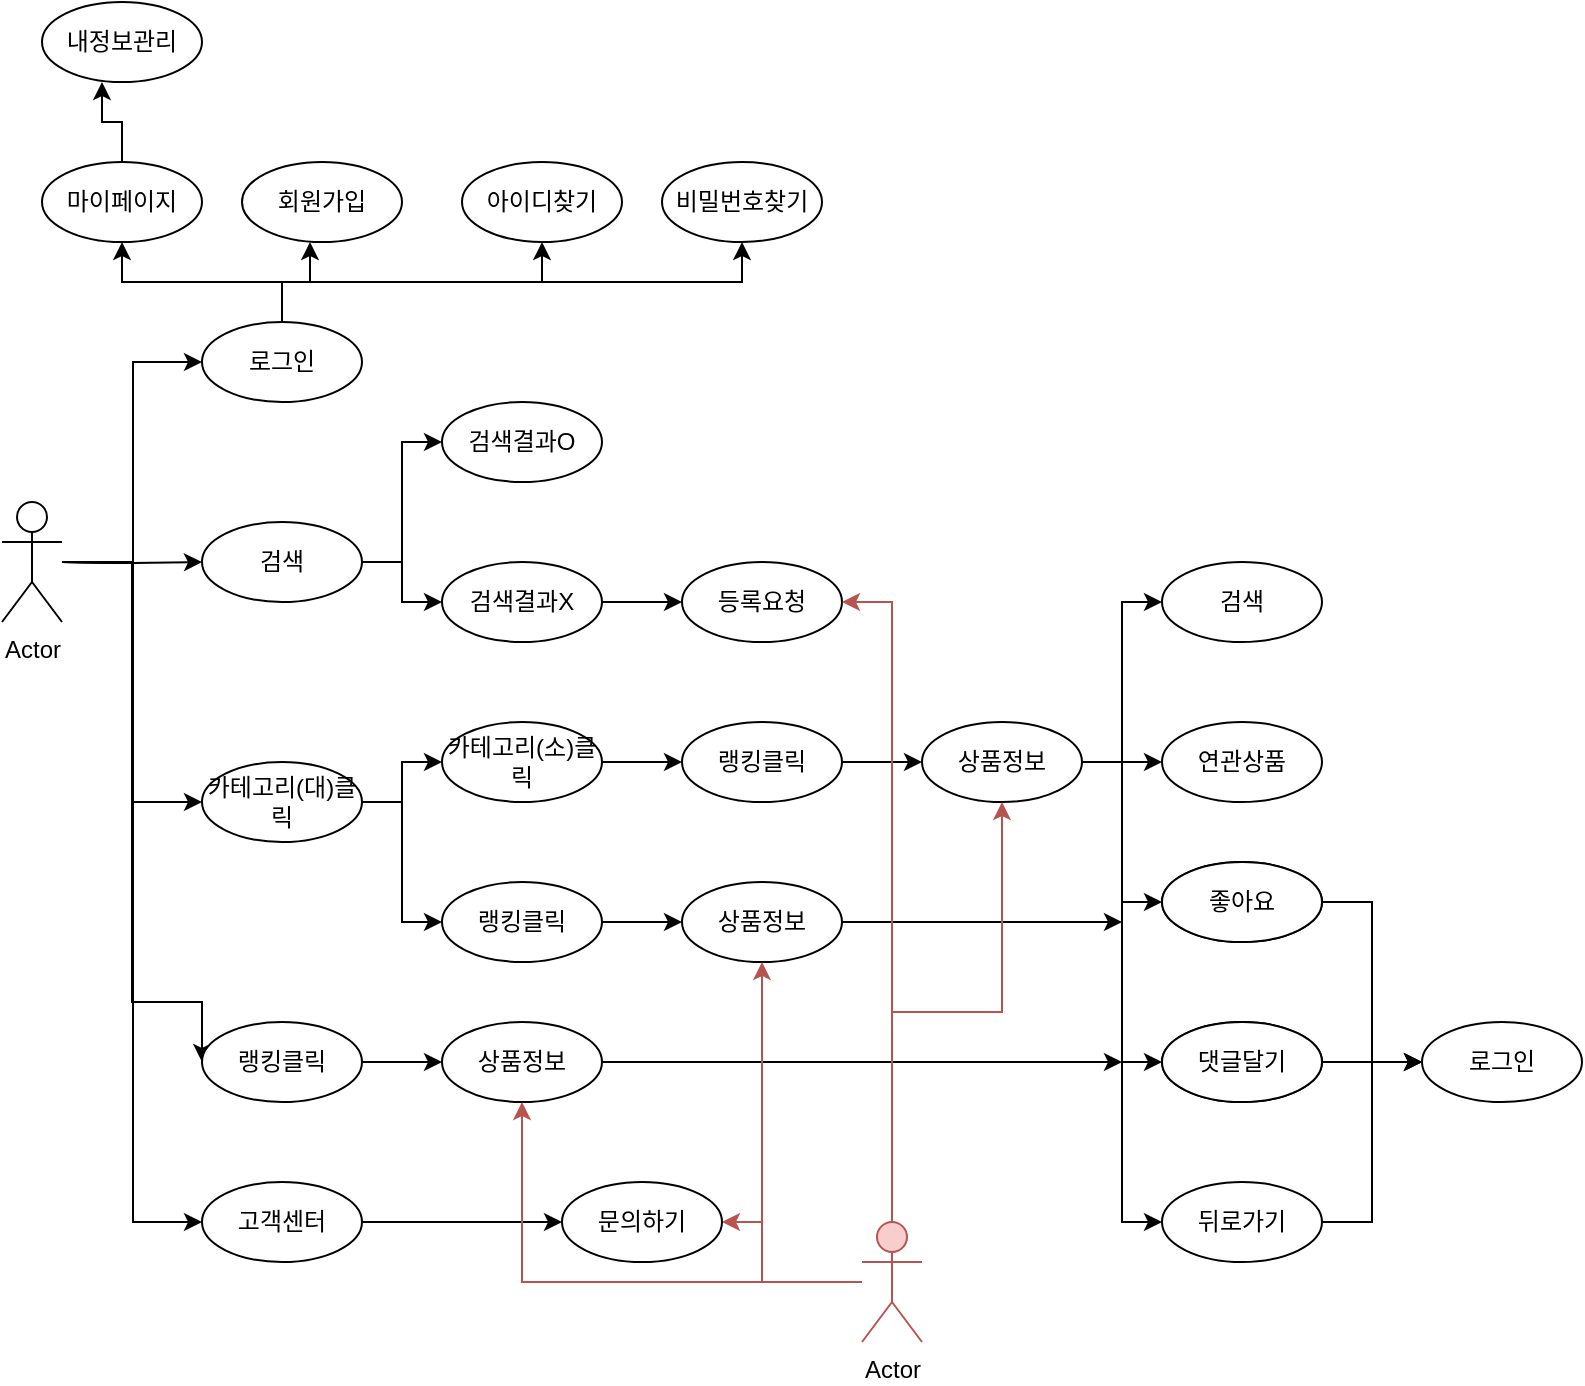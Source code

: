 <mxfile version="14.7.2" type="device"><diagram id="oE9aVQ_Zt2ZkUVkiaN49" name="Page-1"><mxGraphModel dx="1422" dy="794" grid="1" gridSize="10" guides="1" tooltips="1" connect="1" arrows="1" fold="1" page="1" pageScale="1" pageWidth="827" pageHeight="1169" math="0" shadow="0"><root><mxCell id="0"/><mxCell id="1" parent="0"/><mxCell id="n6q3ompPcKW6Qg_A-Hbj-17" style="edgeStyle=orthogonalEdgeStyle;rounded=0;orthogonalLoop=1;jettySize=auto;html=1;entryX=0;entryY=0.5;entryDx=0;entryDy=0;" edge="1" parent="1" target="n6q3ompPcKW6Qg_A-Hbj-9"><mxGeometry relative="1" as="geometry"><mxPoint x="50" y="400" as="sourcePoint"/></mxGeometry></mxCell><mxCell id="n6q3ompPcKW6Qg_A-Hbj-19" style="edgeStyle=orthogonalEdgeStyle;rounded=0;orthogonalLoop=1;jettySize=auto;html=1;entryX=0;entryY=0.5;entryDx=0;entryDy=0;" edge="1" parent="1" target="n6q3ompPcKW6Qg_A-Hbj-10"><mxGeometry relative="1" as="geometry"><mxPoint x="50" y="400" as="sourcePoint"/></mxGeometry></mxCell><mxCell id="n6q3ompPcKW6Qg_A-Hbj-20" style="edgeStyle=orthogonalEdgeStyle;rounded=0;orthogonalLoop=1;jettySize=auto;html=1;entryX=0;entryY=0.5;entryDx=0;entryDy=0;" edge="1" parent="1" target="n6q3ompPcKW6Qg_A-Hbj-11"><mxGeometry relative="1" as="geometry"><mxPoint x="50" y="400" as="sourcePoint"/></mxGeometry></mxCell><mxCell id="n6q3ompPcKW6Qg_A-Hbj-21" style="edgeStyle=orthogonalEdgeStyle;rounded=0;orthogonalLoop=1;jettySize=auto;html=1;entryX=0;entryY=0.5;entryDx=0;entryDy=0;" edge="1" parent="1" target="n6q3ompPcKW6Qg_A-Hbj-12"><mxGeometry relative="1" as="geometry"><mxPoint x="50" y="400" as="sourcePoint"/><Array as="points"><mxPoint x="85" y="400"/><mxPoint x="85" y="620"/></Array></mxGeometry></mxCell><mxCell id="n6q3ompPcKW6Qg_A-Hbj-35" style="edgeStyle=orthogonalEdgeStyle;rounded=0;orthogonalLoop=1;jettySize=auto;html=1;entryX=0;entryY=0.5;entryDx=0;entryDy=0;" edge="1" parent="1" target="n6q3ompPcKW6Qg_A-Hbj-31"><mxGeometry relative="1" as="geometry"><mxPoint x="50" y="400" as="sourcePoint"/></mxGeometry></mxCell><mxCell id="n6q3ompPcKW6Qg_A-Hbj-2" value="아이디찾기" style="ellipse;whiteSpace=wrap;html=1;" vertex="1" parent="1"><mxGeometry x="250" y="200" width="80" height="40" as="geometry"/></mxCell><mxCell id="n6q3ompPcKW6Qg_A-Hbj-24" style="edgeStyle=orthogonalEdgeStyle;rounded=0;orthogonalLoop=1;jettySize=auto;html=1;entryX=0.5;entryY=1;entryDx=0;entryDy=0;" edge="1" parent="1" source="n6q3ompPcKW6Qg_A-Hbj-9" target="n6q3ompPcKW6Qg_A-Hbj-2"><mxGeometry relative="1" as="geometry"><mxPoint x="220" y="250" as="targetPoint"/><Array as="points"><mxPoint x="160" y="260"/><mxPoint x="290" y="260"/></Array></mxGeometry></mxCell><mxCell id="n6q3ompPcKW6Qg_A-Hbj-25" style="edgeStyle=orthogonalEdgeStyle;rounded=0;orthogonalLoop=1;jettySize=auto;html=1;entryX=0.425;entryY=1;entryDx=0;entryDy=0;entryPerimeter=0;" edge="1" parent="1" source="n6q3ompPcKW6Qg_A-Hbj-9" target="n6q3ompPcKW6Qg_A-Hbj-26"><mxGeometry relative="1" as="geometry"><mxPoint x="300" y="280" as="targetPoint"/></mxGeometry></mxCell><mxCell id="n6q3ompPcKW6Qg_A-Hbj-34" style="edgeStyle=orthogonalEdgeStyle;rounded=0;orthogonalLoop=1;jettySize=auto;html=1;entryX=0.5;entryY=1;entryDx=0;entryDy=0;" edge="1" parent="1" source="n6q3ompPcKW6Qg_A-Hbj-9" target="n6q3ompPcKW6Qg_A-Hbj-33"><mxGeometry relative="1" as="geometry"><Array as="points"><mxPoint x="160" y="260"/><mxPoint x="80" y="260"/></Array></mxGeometry></mxCell><mxCell id="n6q3ompPcKW6Qg_A-Hbj-41" style="edgeStyle=orthogonalEdgeStyle;rounded=0;orthogonalLoop=1;jettySize=auto;html=1;entryX=0.5;entryY=1;entryDx=0;entryDy=0;" edge="1" parent="1" source="n6q3ompPcKW6Qg_A-Hbj-9" target="n6q3ompPcKW6Qg_A-Hbj-40"><mxGeometry relative="1" as="geometry"><Array as="points"><mxPoint x="160" y="260"/><mxPoint x="390" y="260"/></Array></mxGeometry></mxCell><mxCell id="n6q3ompPcKW6Qg_A-Hbj-9" value="로그인" style="ellipse;whiteSpace=wrap;html=1;" vertex="1" parent="1"><mxGeometry x="120" y="280" width="80" height="40" as="geometry"/></mxCell><mxCell id="n6q3ompPcKW6Qg_A-Hbj-29" style="edgeStyle=orthogonalEdgeStyle;rounded=0;orthogonalLoop=1;jettySize=auto;html=1;entryX=0;entryY=0.5;entryDx=0;entryDy=0;" edge="1" parent="1" source="n6q3ompPcKW6Qg_A-Hbj-10" target="n6q3ompPcKW6Qg_A-Hbj-28"><mxGeometry relative="1" as="geometry"/></mxCell><mxCell id="n6q3ompPcKW6Qg_A-Hbj-30" style="edgeStyle=orthogonalEdgeStyle;rounded=0;orthogonalLoop=1;jettySize=auto;html=1;entryX=0;entryY=0.5;entryDx=0;entryDy=0;" edge="1" parent="1" source="n6q3ompPcKW6Qg_A-Hbj-10" target="n6q3ompPcKW6Qg_A-Hbj-27"><mxGeometry relative="1" as="geometry"/></mxCell><mxCell id="n6q3ompPcKW6Qg_A-Hbj-10" value="검색" style="ellipse;whiteSpace=wrap;html=1;" vertex="1" parent="1"><mxGeometry x="120" y="380" width="80" height="40" as="geometry"/></mxCell><mxCell id="n6q3ompPcKW6Qg_A-Hbj-38" style="edgeStyle=orthogonalEdgeStyle;rounded=0;orthogonalLoop=1;jettySize=auto;html=1;entryX=0;entryY=0.5;entryDx=0;entryDy=0;" edge="1" parent="1" source="n6q3ompPcKW6Qg_A-Hbj-11" target="n6q3ompPcKW6Qg_A-Hbj-36"><mxGeometry relative="1" as="geometry"/></mxCell><mxCell id="n6q3ompPcKW6Qg_A-Hbj-39" style="edgeStyle=orthogonalEdgeStyle;rounded=0;orthogonalLoop=1;jettySize=auto;html=1;entryX=0;entryY=0.5;entryDx=0;entryDy=0;" edge="1" parent="1" source="n6q3ompPcKW6Qg_A-Hbj-11" target="n6q3ompPcKW6Qg_A-Hbj-37"><mxGeometry relative="1" as="geometry"/></mxCell><mxCell id="n6q3ompPcKW6Qg_A-Hbj-11" value="카테고리(대)클릭" style="ellipse;whiteSpace=wrap;html=1;" vertex="1" parent="1"><mxGeometry x="120" y="500" width="80" height="40" as="geometry"/></mxCell><mxCell id="n6q3ompPcKW6Qg_A-Hbj-55" style="edgeStyle=orthogonalEdgeStyle;rounded=0;orthogonalLoop=1;jettySize=auto;html=1;entryX=0;entryY=0.5;entryDx=0;entryDy=0;" edge="1" parent="1" source="n6q3ompPcKW6Qg_A-Hbj-12" target="n6q3ompPcKW6Qg_A-Hbj-54"><mxGeometry relative="1" as="geometry"/></mxCell><mxCell id="n6q3ompPcKW6Qg_A-Hbj-12" value="랭킹클릭" style="ellipse;whiteSpace=wrap;html=1;" vertex="1" parent="1"><mxGeometry x="120" y="630" width="80" height="40" as="geometry"/></mxCell><mxCell id="n6q3ompPcKW6Qg_A-Hbj-26" value="회원가입" style="ellipse;whiteSpace=wrap;html=1;" vertex="1" parent="1"><mxGeometry x="140" y="200" width="80" height="40" as="geometry"/></mxCell><mxCell id="n6q3ompPcKW6Qg_A-Hbj-81" style="edgeStyle=orthogonalEdgeStyle;rounded=0;orthogonalLoop=1;jettySize=auto;html=1;entryX=0;entryY=0.5;entryDx=0;entryDy=0;" edge="1" parent="1" source="n6q3ompPcKW6Qg_A-Hbj-27" target="n6q3ompPcKW6Qg_A-Hbj-78"><mxGeometry relative="1" as="geometry"/></mxCell><mxCell id="n6q3ompPcKW6Qg_A-Hbj-27" value="검색결과X" style="ellipse;whiteSpace=wrap;html=1;" vertex="1" parent="1"><mxGeometry x="240" y="400" width="80" height="40" as="geometry"/></mxCell><mxCell id="n6q3ompPcKW6Qg_A-Hbj-28" value="검색결과O" style="ellipse;whiteSpace=wrap;html=1;" vertex="1" parent="1"><mxGeometry x="240" y="320" width="80" height="40" as="geometry"/></mxCell><mxCell id="n6q3ompPcKW6Qg_A-Hbj-94" style="edgeStyle=orthogonalEdgeStyle;rounded=0;orthogonalLoop=1;jettySize=auto;html=1;entryX=0;entryY=0.5;entryDx=0;entryDy=0;" edge="1" parent="1" source="n6q3ompPcKW6Qg_A-Hbj-31" target="n6q3ompPcKW6Qg_A-Hbj-93"><mxGeometry relative="1" as="geometry"/></mxCell><mxCell id="n6q3ompPcKW6Qg_A-Hbj-31" value="고객센터" style="ellipse;whiteSpace=wrap;html=1;" vertex="1" parent="1"><mxGeometry x="120" y="710" width="80" height="40" as="geometry"/></mxCell><mxCell id="n6q3ompPcKW6Qg_A-Hbj-62" style="edgeStyle=orthogonalEdgeStyle;rounded=0;orthogonalLoop=1;jettySize=auto;html=1;entryX=0.375;entryY=1;entryDx=0;entryDy=0;entryPerimeter=0;" edge="1" parent="1" source="n6q3ompPcKW6Qg_A-Hbj-33" target="n6q3ompPcKW6Qg_A-Hbj-60"><mxGeometry relative="1" as="geometry"/></mxCell><mxCell id="n6q3ompPcKW6Qg_A-Hbj-33" value="마이페이지" style="ellipse;whiteSpace=wrap;html=1;" vertex="1" parent="1"><mxGeometry x="40" y="200" width="80" height="40" as="geometry"/></mxCell><mxCell id="n6q3ompPcKW6Qg_A-Hbj-49" style="edgeStyle=orthogonalEdgeStyle;rounded=0;orthogonalLoop=1;jettySize=auto;html=1;entryX=0;entryY=0.5;entryDx=0;entryDy=0;" edge="1" parent="1" source="n6q3ompPcKW6Qg_A-Hbj-36" target="n6q3ompPcKW6Qg_A-Hbj-44"><mxGeometry relative="1" as="geometry"/></mxCell><mxCell id="n6q3ompPcKW6Qg_A-Hbj-36" value="카테고리(소)클릭" style="ellipse;whiteSpace=wrap;html=1;" vertex="1" parent="1"><mxGeometry x="240" y="480" width="80" height="40" as="geometry"/></mxCell><mxCell id="n6q3ompPcKW6Qg_A-Hbj-43" style="edgeStyle=orthogonalEdgeStyle;rounded=0;orthogonalLoop=1;jettySize=auto;html=1;entryX=0;entryY=0.5;entryDx=0;entryDy=0;" edge="1" parent="1" source="n6q3ompPcKW6Qg_A-Hbj-37" target="n6q3ompPcKW6Qg_A-Hbj-42"><mxGeometry relative="1" as="geometry"/></mxCell><mxCell id="n6q3ompPcKW6Qg_A-Hbj-37" value="랭킹클릭" style="ellipse;whiteSpace=wrap;html=1;" vertex="1" parent="1"><mxGeometry x="240" y="560" width="80" height="40" as="geometry"/></mxCell><mxCell id="n6q3ompPcKW6Qg_A-Hbj-40" value="비밀번호찾기" style="ellipse;whiteSpace=wrap;html=1;" vertex="1" parent="1"><mxGeometry x="350" y="200" width="80" height="40" as="geometry"/></mxCell><mxCell id="n6q3ompPcKW6Qg_A-Hbj-68" style="edgeStyle=orthogonalEdgeStyle;rounded=0;orthogonalLoop=1;jettySize=auto;html=1;" edge="1" parent="1" source="n6q3ompPcKW6Qg_A-Hbj-42"><mxGeometry relative="1" as="geometry"><mxPoint x="580" y="580" as="targetPoint"/></mxGeometry></mxCell><mxCell id="n6q3ompPcKW6Qg_A-Hbj-42" value="상품정보" style="ellipse;whiteSpace=wrap;html=1;" vertex="1" parent="1"><mxGeometry x="360" y="560" width="80" height="40" as="geometry"/></mxCell><mxCell id="n6q3ompPcKW6Qg_A-Hbj-50" style="edgeStyle=orthogonalEdgeStyle;rounded=0;orthogonalLoop=1;jettySize=auto;html=1;entryX=0;entryY=0.5;entryDx=0;entryDy=0;" edge="1" parent="1" source="n6q3ompPcKW6Qg_A-Hbj-44" target="n6q3ompPcKW6Qg_A-Hbj-48"><mxGeometry relative="1" as="geometry"/></mxCell><mxCell id="n6q3ompPcKW6Qg_A-Hbj-44" value="랭킹클릭" style="ellipse;whiteSpace=wrap;html=1;" vertex="1" parent="1"><mxGeometry x="360" y="480" width="80" height="40" as="geometry"/></mxCell><mxCell id="n6q3ompPcKW6Qg_A-Hbj-63" style="edgeStyle=orthogonalEdgeStyle;rounded=0;orthogonalLoop=1;jettySize=auto;html=1;entryX=0;entryY=0.5;entryDx=0;entryDy=0;" edge="1" parent="1" source="n6q3ompPcKW6Qg_A-Hbj-48" target="n6q3ompPcKW6Qg_A-Hbj-57"><mxGeometry relative="1" as="geometry"/></mxCell><mxCell id="n6q3ompPcKW6Qg_A-Hbj-64" style="edgeStyle=orthogonalEdgeStyle;rounded=0;orthogonalLoop=1;jettySize=auto;html=1;entryX=0;entryY=0.5;entryDx=0;entryDy=0;" edge="1" parent="1" source="n6q3ompPcKW6Qg_A-Hbj-48" target="n6q3ompPcKW6Qg_A-Hbj-59"><mxGeometry relative="1" as="geometry"/></mxCell><mxCell id="n6q3ompPcKW6Qg_A-Hbj-65" style="edgeStyle=orthogonalEdgeStyle;rounded=0;orthogonalLoop=1;jettySize=auto;html=1;entryX=0;entryY=0.5;entryDx=0;entryDy=0;" edge="1" parent="1" source="n6q3ompPcKW6Qg_A-Hbj-48" target="n6q3ompPcKW6Qg_A-Hbj-52"><mxGeometry relative="1" as="geometry"/></mxCell><mxCell id="n6q3ompPcKW6Qg_A-Hbj-66" style="edgeStyle=orthogonalEdgeStyle;rounded=0;orthogonalLoop=1;jettySize=auto;html=1;entryX=0;entryY=0.5;entryDx=0;entryDy=0;" edge="1" parent="1" source="n6q3ompPcKW6Qg_A-Hbj-48" target="n6q3ompPcKW6Qg_A-Hbj-51"><mxGeometry relative="1" as="geometry"/></mxCell><mxCell id="n6q3ompPcKW6Qg_A-Hbj-67" style="edgeStyle=orthogonalEdgeStyle;rounded=0;orthogonalLoop=1;jettySize=auto;html=1;entryX=0;entryY=0.5;entryDx=0;entryDy=0;" edge="1" parent="1" source="n6q3ompPcKW6Qg_A-Hbj-48" target="n6q3ompPcKW6Qg_A-Hbj-56"><mxGeometry relative="1" as="geometry"/></mxCell><mxCell id="n6q3ompPcKW6Qg_A-Hbj-48" value="상품정보" style="ellipse;whiteSpace=wrap;html=1;" vertex="1" parent="1"><mxGeometry x="480" y="480" width="80" height="40" as="geometry"/></mxCell><mxCell id="n6q3ompPcKW6Qg_A-Hbj-51" value="댓글달기" style="ellipse;whiteSpace=wrap;html=1;" vertex="1" parent="1"><mxGeometry x="600" y="630" width="80" height="40" as="geometry"/></mxCell><mxCell id="n6q3ompPcKW6Qg_A-Hbj-52" value="좋아요" style="ellipse;whiteSpace=wrap;html=1;" vertex="1" parent="1"><mxGeometry x="600" y="550" width="80" height="40" as="geometry"/></mxCell><mxCell id="n6q3ompPcKW6Qg_A-Hbj-69" style="edgeStyle=orthogonalEdgeStyle;rounded=0;orthogonalLoop=1;jettySize=auto;html=1;" edge="1" parent="1" source="n6q3ompPcKW6Qg_A-Hbj-54"><mxGeometry relative="1" as="geometry"><mxPoint x="580" y="650" as="targetPoint"/></mxGeometry></mxCell><mxCell id="n6q3ompPcKW6Qg_A-Hbj-54" value="상품정보" style="ellipse;whiteSpace=wrap;html=1;" vertex="1" parent="1"><mxGeometry x="240" y="630" width="80" height="40" as="geometry"/></mxCell><mxCell id="n6q3ompPcKW6Qg_A-Hbj-77" style="edgeStyle=orthogonalEdgeStyle;rounded=0;orthogonalLoop=1;jettySize=auto;html=1;entryX=0;entryY=0.5;entryDx=0;entryDy=0;" edge="1" parent="1" source="n6q3ompPcKW6Qg_A-Hbj-56" target="n6q3ompPcKW6Qg_A-Hbj-74"><mxGeometry relative="1" as="geometry"/></mxCell><mxCell id="n6q3ompPcKW6Qg_A-Hbj-56" value="뒤로가기" style="ellipse;whiteSpace=wrap;html=1;" vertex="1" parent="1"><mxGeometry x="600" y="710" width="80" height="40" as="geometry"/></mxCell><mxCell id="n6q3ompPcKW6Qg_A-Hbj-57" value="연관상품" style="ellipse;whiteSpace=wrap;html=1;" vertex="1" parent="1"><mxGeometry x="600" y="480" width="80" height="40" as="geometry"/></mxCell><mxCell id="n6q3ompPcKW6Qg_A-Hbj-59" value="검색" style="ellipse;whiteSpace=wrap;html=1;" vertex="1" parent="1"><mxGeometry x="600" y="400" width="80" height="40" as="geometry"/></mxCell><mxCell id="n6q3ompPcKW6Qg_A-Hbj-60" value="내정보관리" style="ellipse;whiteSpace=wrap;html=1;" vertex="1" parent="1"><mxGeometry x="40" y="120" width="80" height="40" as="geometry"/></mxCell><mxCell id="n6q3ompPcKW6Qg_A-Hbj-75" style="edgeStyle=orthogonalEdgeStyle;rounded=0;orthogonalLoop=1;jettySize=auto;html=1;entryX=0;entryY=0.5;entryDx=0;entryDy=0;" edge="1" parent="1" source="n6q3ompPcKW6Qg_A-Hbj-71" target="n6q3ompPcKW6Qg_A-Hbj-74"><mxGeometry relative="1" as="geometry"/></mxCell><mxCell id="n6q3ompPcKW6Qg_A-Hbj-71" value="좋아요" style="ellipse;whiteSpace=wrap;html=1;" vertex="1" parent="1"><mxGeometry x="600" y="550" width="80" height="40" as="geometry"/></mxCell><mxCell id="n6q3ompPcKW6Qg_A-Hbj-76" style="edgeStyle=orthogonalEdgeStyle;rounded=0;orthogonalLoop=1;jettySize=auto;html=1;entryX=0;entryY=0.5;entryDx=0;entryDy=0;" edge="1" parent="1" source="n6q3ompPcKW6Qg_A-Hbj-72" target="n6q3ompPcKW6Qg_A-Hbj-74"><mxGeometry relative="1" as="geometry"/></mxCell><mxCell id="n6q3ompPcKW6Qg_A-Hbj-72" value="댓글달기" style="ellipse;whiteSpace=wrap;html=1;" vertex="1" parent="1"><mxGeometry x="600" y="630" width="80" height="40" as="geometry"/></mxCell><mxCell id="n6q3ompPcKW6Qg_A-Hbj-74" value="로그인" style="ellipse;whiteSpace=wrap;html=1;" vertex="1" parent="1"><mxGeometry x="730" y="630" width="80" height="40" as="geometry"/></mxCell><mxCell id="n6q3ompPcKW6Qg_A-Hbj-78" value="등록요청" style="ellipse;whiteSpace=wrap;html=1;" vertex="1" parent="1"><mxGeometry x="360" y="400" width="80" height="40" as="geometry"/></mxCell><mxCell id="n6q3ompPcKW6Qg_A-Hbj-87" style="edgeStyle=orthogonalEdgeStyle;rounded=0;orthogonalLoop=1;jettySize=auto;html=1;fillColor=#f8cecc;strokeColor=#b85450;" edge="1" parent="1" source="n6q3ompPcKW6Qg_A-Hbj-79" target="n6q3ompPcKW6Qg_A-Hbj-42"><mxGeometry relative="1" as="geometry"/></mxCell><mxCell id="n6q3ompPcKW6Qg_A-Hbj-89" style="edgeStyle=orthogonalEdgeStyle;rounded=0;orthogonalLoop=1;jettySize=auto;html=1;entryX=0.5;entryY=1;entryDx=0;entryDy=0;fillColor=#f8cecc;strokeColor=#b85450;" edge="1" parent="1" source="n6q3ompPcKW6Qg_A-Hbj-79" target="n6q3ompPcKW6Qg_A-Hbj-48"><mxGeometry relative="1" as="geometry"/></mxCell><mxCell id="n6q3ompPcKW6Qg_A-Hbj-90" style="edgeStyle=orthogonalEdgeStyle;rounded=0;orthogonalLoop=1;jettySize=auto;html=1;fillColor=#f8cecc;strokeColor=#b85450;" edge="1" parent="1" source="n6q3ompPcKW6Qg_A-Hbj-79" target="n6q3ompPcKW6Qg_A-Hbj-78"><mxGeometry relative="1" as="geometry"><mxPoint x="465" y="410" as="targetPoint"/><Array as="points"><mxPoint x="465" y="420"/></Array></mxGeometry></mxCell><mxCell id="n6q3ompPcKW6Qg_A-Hbj-91" style="edgeStyle=orthogonalEdgeStyle;rounded=0;orthogonalLoop=1;jettySize=auto;html=1;fillColor=#f8cecc;strokeColor=#b85450;" edge="1" parent="1" source="n6q3ompPcKW6Qg_A-Hbj-79" target="n6q3ompPcKW6Qg_A-Hbj-54"><mxGeometry relative="1" as="geometry"/></mxCell><mxCell id="n6q3ompPcKW6Qg_A-Hbj-95" style="edgeStyle=orthogonalEdgeStyle;rounded=0;orthogonalLoop=1;jettySize=auto;html=1;entryX=1;entryY=0.5;entryDx=0;entryDy=0;fillColor=#f8cecc;strokeColor=#b85450;" edge="1" parent="1" source="n6q3ompPcKW6Qg_A-Hbj-79" target="n6q3ompPcKW6Qg_A-Hbj-93"><mxGeometry relative="1" as="geometry"><Array as="points"><mxPoint x="400" y="760"/><mxPoint x="400" y="730"/></Array></mxGeometry></mxCell><mxCell id="n6q3ompPcKW6Qg_A-Hbj-79" value="Actor" style="shape=umlActor;verticalLabelPosition=bottom;verticalAlign=top;html=1;outlineConnect=0;fillColor=#f8cecc;strokeColor=#b85450;" vertex="1" parent="1"><mxGeometry x="450" y="730" width="30" height="60" as="geometry"/></mxCell><mxCell id="n6q3ompPcKW6Qg_A-Hbj-83" value="Actor" style="shape=umlActor;verticalLabelPosition=bottom;verticalAlign=top;html=1;outlineConnect=0;" vertex="1" parent="1"><mxGeometry x="20" y="370" width="30" height="60" as="geometry"/></mxCell><mxCell id="n6q3ompPcKW6Qg_A-Hbj-93" value="문의하기" style="ellipse;whiteSpace=wrap;html=1;" vertex="1" parent="1"><mxGeometry x="300" y="710" width="80" height="40" as="geometry"/></mxCell></root></mxGraphModel></diagram></mxfile>